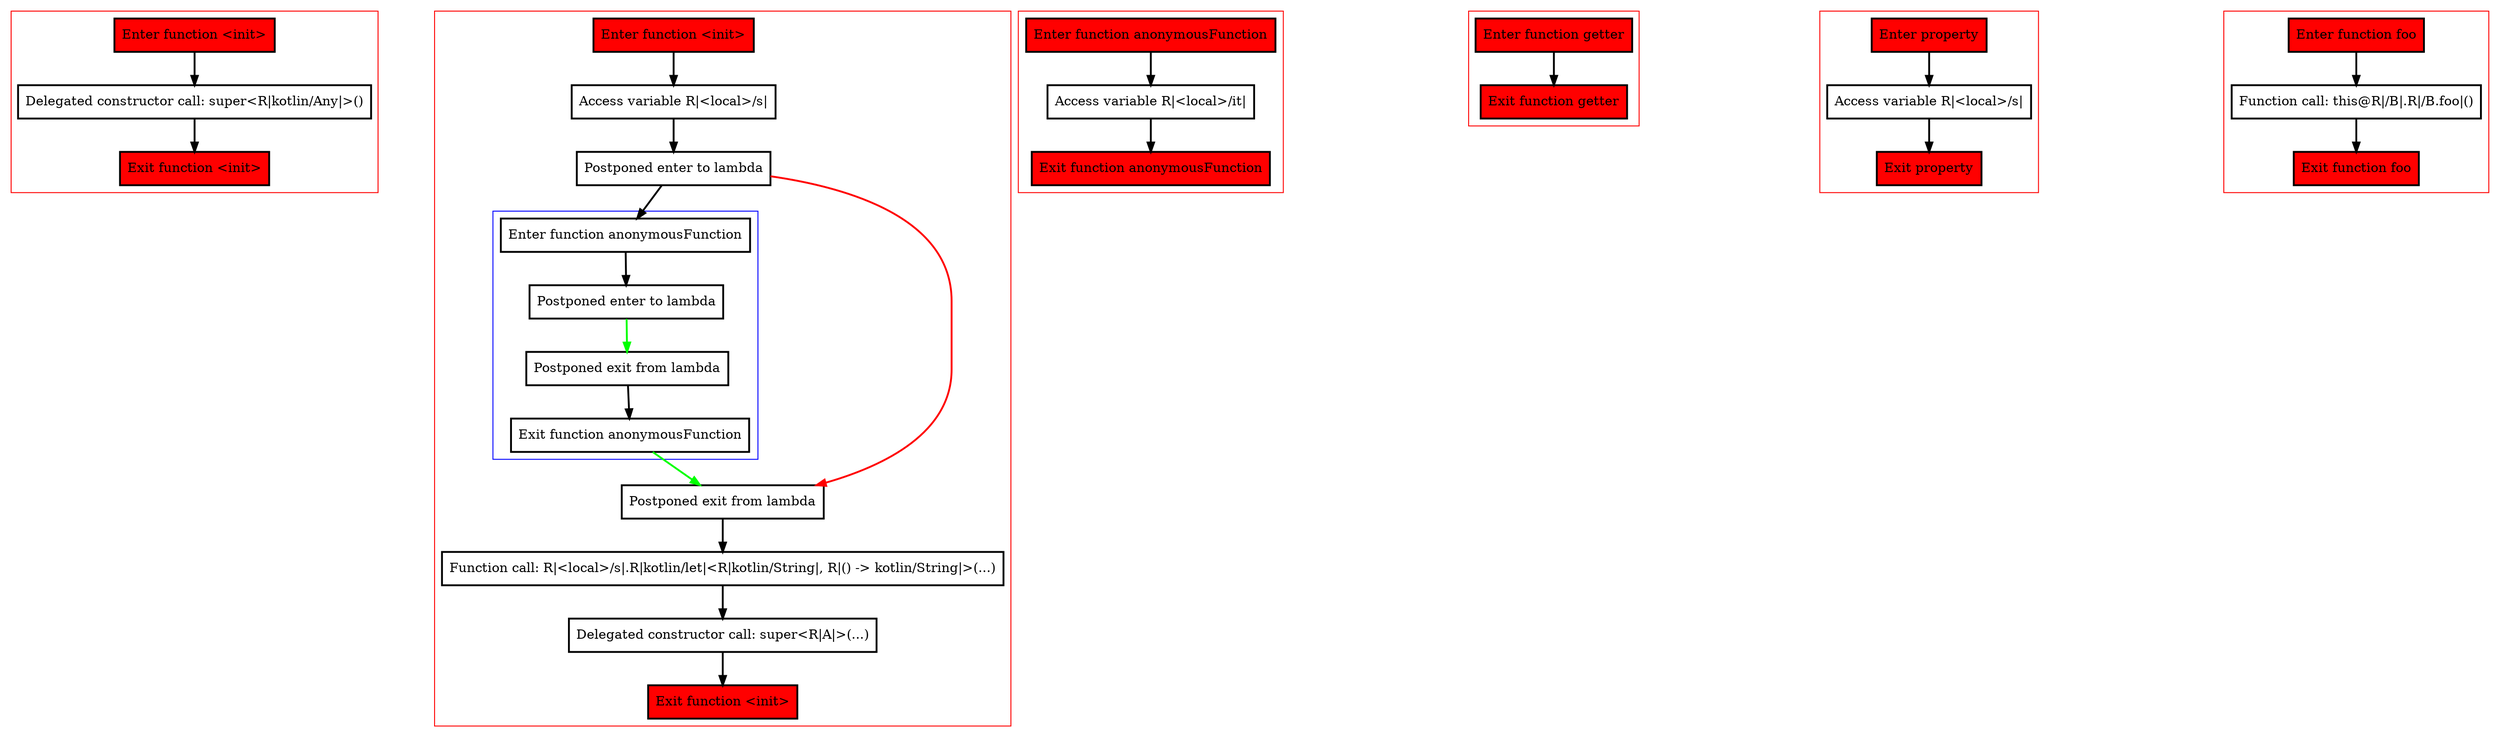 digraph postponedLambdaInConstructor_kt {
    graph [nodesep=3]
    node [shape=box penwidth=2]
    edge [penwidth=2]

    subgraph cluster_0 {
        color=red
        0 [label="Enter function <init>" style="filled" fillcolor=red];
        1 [label="Delegated constructor call: super<R|kotlin/Any|>()"];
        2 [label="Exit function <init>" style="filled" fillcolor=red];
    }

    0 -> {1};
    1 -> {2};

    subgraph cluster_1 {
        color=red
        3 [label="Enter function <init>" style="filled" fillcolor=red];
        4 [label="Access variable R|<local>/s|"];
        5 [label="Postponed enter to lambda"];
        subgraph cluster_2 {
            color=blue
            6 [label="Enter function anonymousFunction"];
            7 [label="Postponed enter to lambda"];
            8 [label="Postponed exit from lambda"];
            9 [label="Exit function anonymousFunction"];
        }
        10 [label="Postponed exit from lambda"];
        11 [label="Function call: R|<local>/s|.R|kotlin/let|<R|kotlin/String|, R|() -> kotlin/String|>(...)"];
        12 [label="Delegated constructor call: super<R|A|>(...)"];
        13 [label="Exit function <init>" style="filled" fillcolor=red];
    }

    3 -> {4};
    4 -> {5};
    5 -> {6};
    5 -> {10} [color=red];
    6 -> {7};
    7 -> {8 8} [color=green];
    8 -> {9};
    9 -> {10} [color=green];
    10 -> {11};
    11 -> {12};
    12 -> {13};

    subgraph cluster_3 {
        color=red
        14 [label="Enter function anonymousFunction" style="filled" fillcolor=red];
        15 [label="Access variable R|<local>/it|"];
        16 [label="Exit function anonymousFunction" style="filled" fillcolor=red];
    }

    14 -> {15};
    15 -> {16};

    subgraph cluster_4 {
        color=red
        17 [label="Enter function getter" style="filled" fillcolor=red];
        18 [label="Exit function getter" style="filled" fillcolor=red];
    }

    17 -> {18};

    subgraph cluster_5 {
        color=red
        19 [label="Enter property" style="filled" fillcolor=red];
        20 [label="Access variable R|<local>/s|"];
        21 [label="Exit property" style="filled" fillcolor=red];
    }

    19 -> {20};
    20 -> {21};

    subgraph cluster_6 {
        color=red
        22 [label="Enter function foo" style="filled" fillcolor=red];
        23 [label="Function call: this@R|/B|.R|/B.foo|()"];
        24 [label="Exit function foo" style="filled" fillcolor=red];
    }

    22 -> {23};
    23 -> {24};

}
